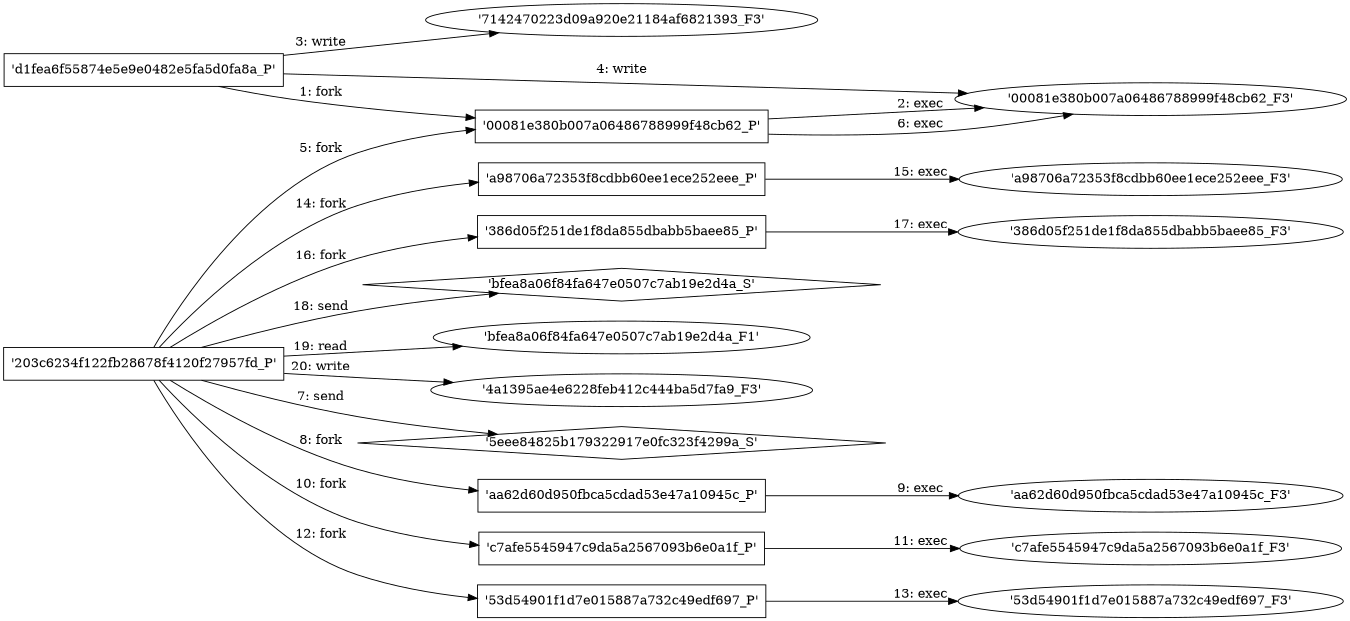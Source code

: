 digraph "D:\Learning\Paper\apt\基于CTI的攻击预警\Dataset\攻击图\ASGfromALLCTI\Threat Source newsletter (Jan. 14, 2021).dot" {
rankdir="LR"
size="9"
fixedsize="false"
splines="true"
nodesep=0.3
ranksep=0
fontsize=10
overlap="scalexy"
engine= "neato"
	"'d1fea6f55874e5e9e0482e5fa5d0fa8a_P'" [node_type=Process shape=box]
	"'00081e380b007a06486788999f48cb62_P'" [node_type=Process shape=box]
	"'d1fea6f55874e5e9e0482e5fa5d0fa8a_P'" -> "'00081e380b007a06486788999f48cb62_P'" [label="1: fork"]
	"'00081e380b007a06486788999f48cb62_P'" [node_type=Process shape=box]
	"'00081e380b007a06486788999f48cb62_F3'" [node_type=File shape=ellipse]
	"'00081e380b007a06486788999f48cb62_P'" -> "'00081e380b007a06486788999f48cb62_F3'" [label="2: exec"]
	"'7142470223d09a920e21184af6821393_F3'" [node_type=file shape=ellipse]
	"'d1fea6f55874e5e9e0482e5fa5d0fa8a_P'" [node_type=Process shape=box]
	"'d1fea6f55874e5e9e0482e5fa5d0fa8a_P'" -> "'7142470223d09a920e21184af6821393_F3'" [label="3: write"]
	"'00081e380b007a06486788999f48cb62_F3'" [node_type=file shape=ellipse]
	"'d1fea6f55874e5e9e0482e5fa5d0fa8a_P'" [node_type=Process shape=box]
	"'d1fea6f55874e5e9e0482e5fa5d0fa8a_P'" -> "'00081e380b007a06486788999f48cb62_F3'" [label="4: write"]
	"'203c6234f122fb28678f4120f27957fd_P'" [node_type=Process shape=box]
	"'00081e380b007a06486788999f48cb62_P'" [node_type=Process shape=box]
	"'203c6234f122fb28678f4120f27957fd_P'" -> "'00081e380b007a06486788999f48cb62_P'" [label="5: fork"]
	"'00081e380b007a06486788999f48cb62_P'" [node_type=Process shape=box]
	"'00081e380b007a06486788999f48cb62_F3'" [node_type=File shape=ellipse]
	"'00081e380b007a06486788999f48cb62_P'" -> "'00081e380b007a06486788999f48cb62_F3'" [label="6: exec"]
	"'5eee84825b179322917e0fc323f4299a_S'" [node_type=Socket shape=diamond]
	"'203c6234f122fb28678f4120f27957fd_P'" [node_type=Process shape=box]
	"'203c6234f122fb28678f4120f27957fd_P'" -> "'5eee84825b179322917e0fc323f4299a_S'" [label="7: send"]
	"'203c6234f122fb28678f4120f27957fd_P'" [node_type=Process shape=box]
	"'aa62d60d950fbca5cdad53e47a10945c_P'" [node_type=Process shape=box]
	"'203c6234f122fb28678f4120f27957fd_P'" -> "'aa62d60d950fbca5cdad53e47a10945c_P'" [label="8: fork"]
	"'aa62d60d950fbca5cdad53e47a10945c_P'" [node_type=Process shape=box]
	"'aa62d60d950fbca5cdad53e47a10945c_F3'" [node_type=File shape=ellipse]
	"'aa62d60d950fbca5cdad53e47a10945c_P'" -> "'aa62d60d950fbca5cdad53e47a10945c_F3'" [label="9: exec"]
	"'203c6234f122fb28678f4120f27957fd_P'" [node_type=Process shape=box]
	"'c7afe5545947c9da5a2567093b6e0a1f_P'" [node_type=Process shape=box]
	"'203c6234f122fb28678f4120f27957fd_P'" -> "'c7afe5545947c9da5a2567093b6e0a1f_P'" [label="10: fork"]
	"'c7afe5545947c9da5a2567093b6e0a1f_P'" [node_type=Process shape=box]
	"'c7afe5545947c9da5a2567093b6e0a1f_F3'" [node_type=File shape=ellipse]
	"'c7afe5545947c9da5a2567093b6e0a1f_P'" -> "'c7afe5545947c9da5a2567093b6e0a1f_F3'" [label="11: exec"]
	"'203c6234f122fb28678f4120f27957fd_P'" [node_type=Process shape=box]
	"'53d54901f1d7e015887a732c49edf697_P'" [node_type=Process shape=box]
	"'203c6234f122fb28678f4120f27957fd_P'" -> "'53d54901f1d7e015887a732c49edf697_P'" [label="12: fork"]
	"'53d54901f1d7e015887a732c49edf697_P'" [node_type=Process shape=box]
	"'53d54901f1d7e015887a732c49edf697_F3'" [node_type=File shape=ellipse]
	"'53d54901f1d7e015887a732c49edf697_P'" -> "'53d54901f1d7e015887a732c49edf697_F3'" [label="13: exec"]
	"'203c6234f122fb28678f4120f27957fd_P'" [node_type=Process shape=box]
	"'a98706a72353f8cdbb60ee1ece252eee_P'" [node_type=Process shape=box]
	"'203c6234f122fb28678f4120f27957fd_P'" -> "'a98706a72353f8cdbb60ee1ece252eee_P'" [label="14: fork"]
	"'a98706a72353f8cdbb60ee1ece252eee_P'" [node_type=Process shape=box]
	"'a98706a72353f8cdbb60ee1ece252eee_F3'" [node_type=File shape=ellipse]
	"'a98706a72353f8cdbb60ee1ece252eee_P'" -> "'a98706a72353f8cdbb60ee1ece252eee_F3'" [label="15: exec"]
	"'203c6234f122fb28678f4120f27957fd_P'" [node_type=Process shape=box]
	"'386d05f251de1f8da855dbabb5baee85_P'" [node_type=Process shape=box]
	"'203c6234f122fb28678f4120f27957fd_P'" -> "'386d05f251de1f8da855dbabb5baee85_P'" [label="16: fork"]
	"'386d05f251de1f8da855dbabb5baee85_P'" [node_type=Process shape=box]
	"'386d05f251de1f8da855dbabb5baee85_F3'" [node_type=File shape=ellipse]
	"'386d05f251de1f8da855dbabb5baee85_P'" -> "'386d05f251de1f8da855dbabb5baee85_F3'" [label="17: exec"]
	"'bfea8a06f84fa647e0507c7ab19e2d4a_S'" [node_type=Socket shape=diamond]
	"'203c6234f122fb28678f4120f27957fd_P'" [node_type=Process shape=box]
	"'203c6234f122fb28678f4120f27957fd_P'" -> "'bfea8a06f84fa647e0507c7ab19e2d4a_S'" [label="18: send"]
	"'bfea8a06f84fa647e0507c7ab19e2d4a_F1'" [node_type=file shape=ellipse]
	"'203c6234f122fb28678f4120f27957fd_P'" [node_type=Process shape=box]
	"'203c6234f122fb28678f4120f27957fd_P'" -> "'bfea8a06f84fa647e0507c7ab19e2d4a_F1'" [label="19: read"]
	"'4a1395ae4e6228feb412c444ba5d7fa9_F3'" [node_type=file shape=ellipse]
	"'203c6234f122fb28678f4120f27957fd_P'" [node_type=Process shape=box]
	"'203c6234f122fb28678f4120f27957fd_P'" -> "'4a1395ae4e6228feb412c444ba5d7fa9_F3'" [label="20: write"]
}
